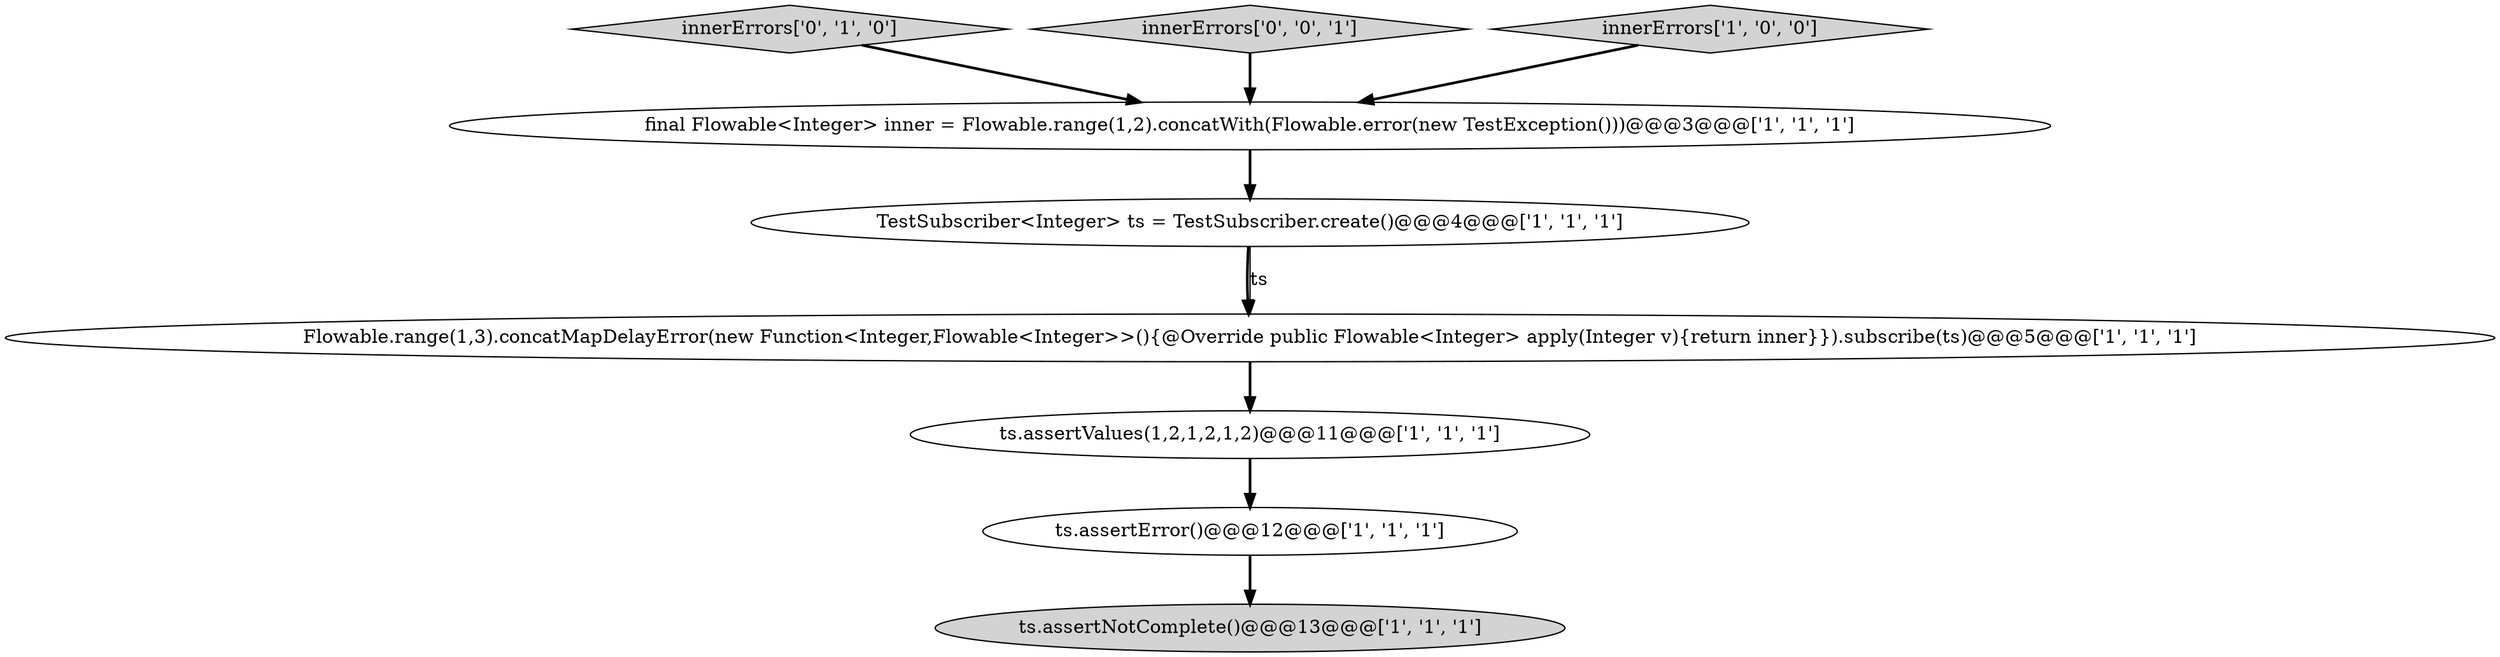 digraph {
7 [style = filled, label = "innerErrors['0', '1', '0']", fillcolor = lightgray, shape = diamond image = "AAA0AAABBB2BBB"];
5 [style = filled, label = "Flowable.range(1,3).concatMapDelayError(new Function<Integer,Flowable<Integer>>(){@Override public Flowable<Integer> apply(Integer v){return inner}}).subscribe(ts)@@@5@@@['1', '1', '1']", fillcolor = white, shape = ellipse image = "AAA0AAABBB1BBB"];
8 [style = filled, label = "innerErrors['0', '0', '1']", fillcolor = lightgray, shape = diamond image = "AAA0AAABBB3BBB"];
3 [style = filled, label = "ts.assertValues(1,2,1,2,1,2)@@@11@@@['1', '1', '1']", fillcolor = white, shape = ellipse image = "AAA0AAABBB1BBB"];
4 [style = filled, label = "TestSubscriber<Integer> ts = TestSubscriber.create()@@@4@@@['1', '1', '1']", fillcolor = white, shape = ellipse image = "AAA0AAABBB1BBB"];
0 [style = filled, label = "ts.assertNotComplete()@@@13@@@['1', '1', '1']", fillcolor = lightgray, shape = ellipse image = "AAA0AAABBB1BBB"];
2 [style = filled, label = "innerErrors['1', '0', '0']", fillcolor = lightgray, shape = diamond image = "AAA0AAABBB1BBB"];
1 [style = filled, label = "final Flowable<Integer> inner = Flowable.range(1,2).concatWith(Flowable.error(new TestException()))@@@3@@@['1', '1', '1']", fillcolor = white, shape = ellipse image = "AAA0AAABBB1BBB"];
6 [style = filled, label = "ts.assertError()@@@12@@@['1', '1', '1']", fillcolor = white, shape = ellipse image = "AAA0AAABBB1BBB"];
4->5 [style = bold, label=""];
6->0 [style = bold, label=""];
5->3 [style = bold, label=""];
7->1 [style = bold, label=""];
2->1 [style = bold, label=""];
1->4 [style = bold, label=""];
3->6 [style = bold, label=""];
4->5 [style = solid, label="ts"];
8->1 [style = bold, label=""];
}
